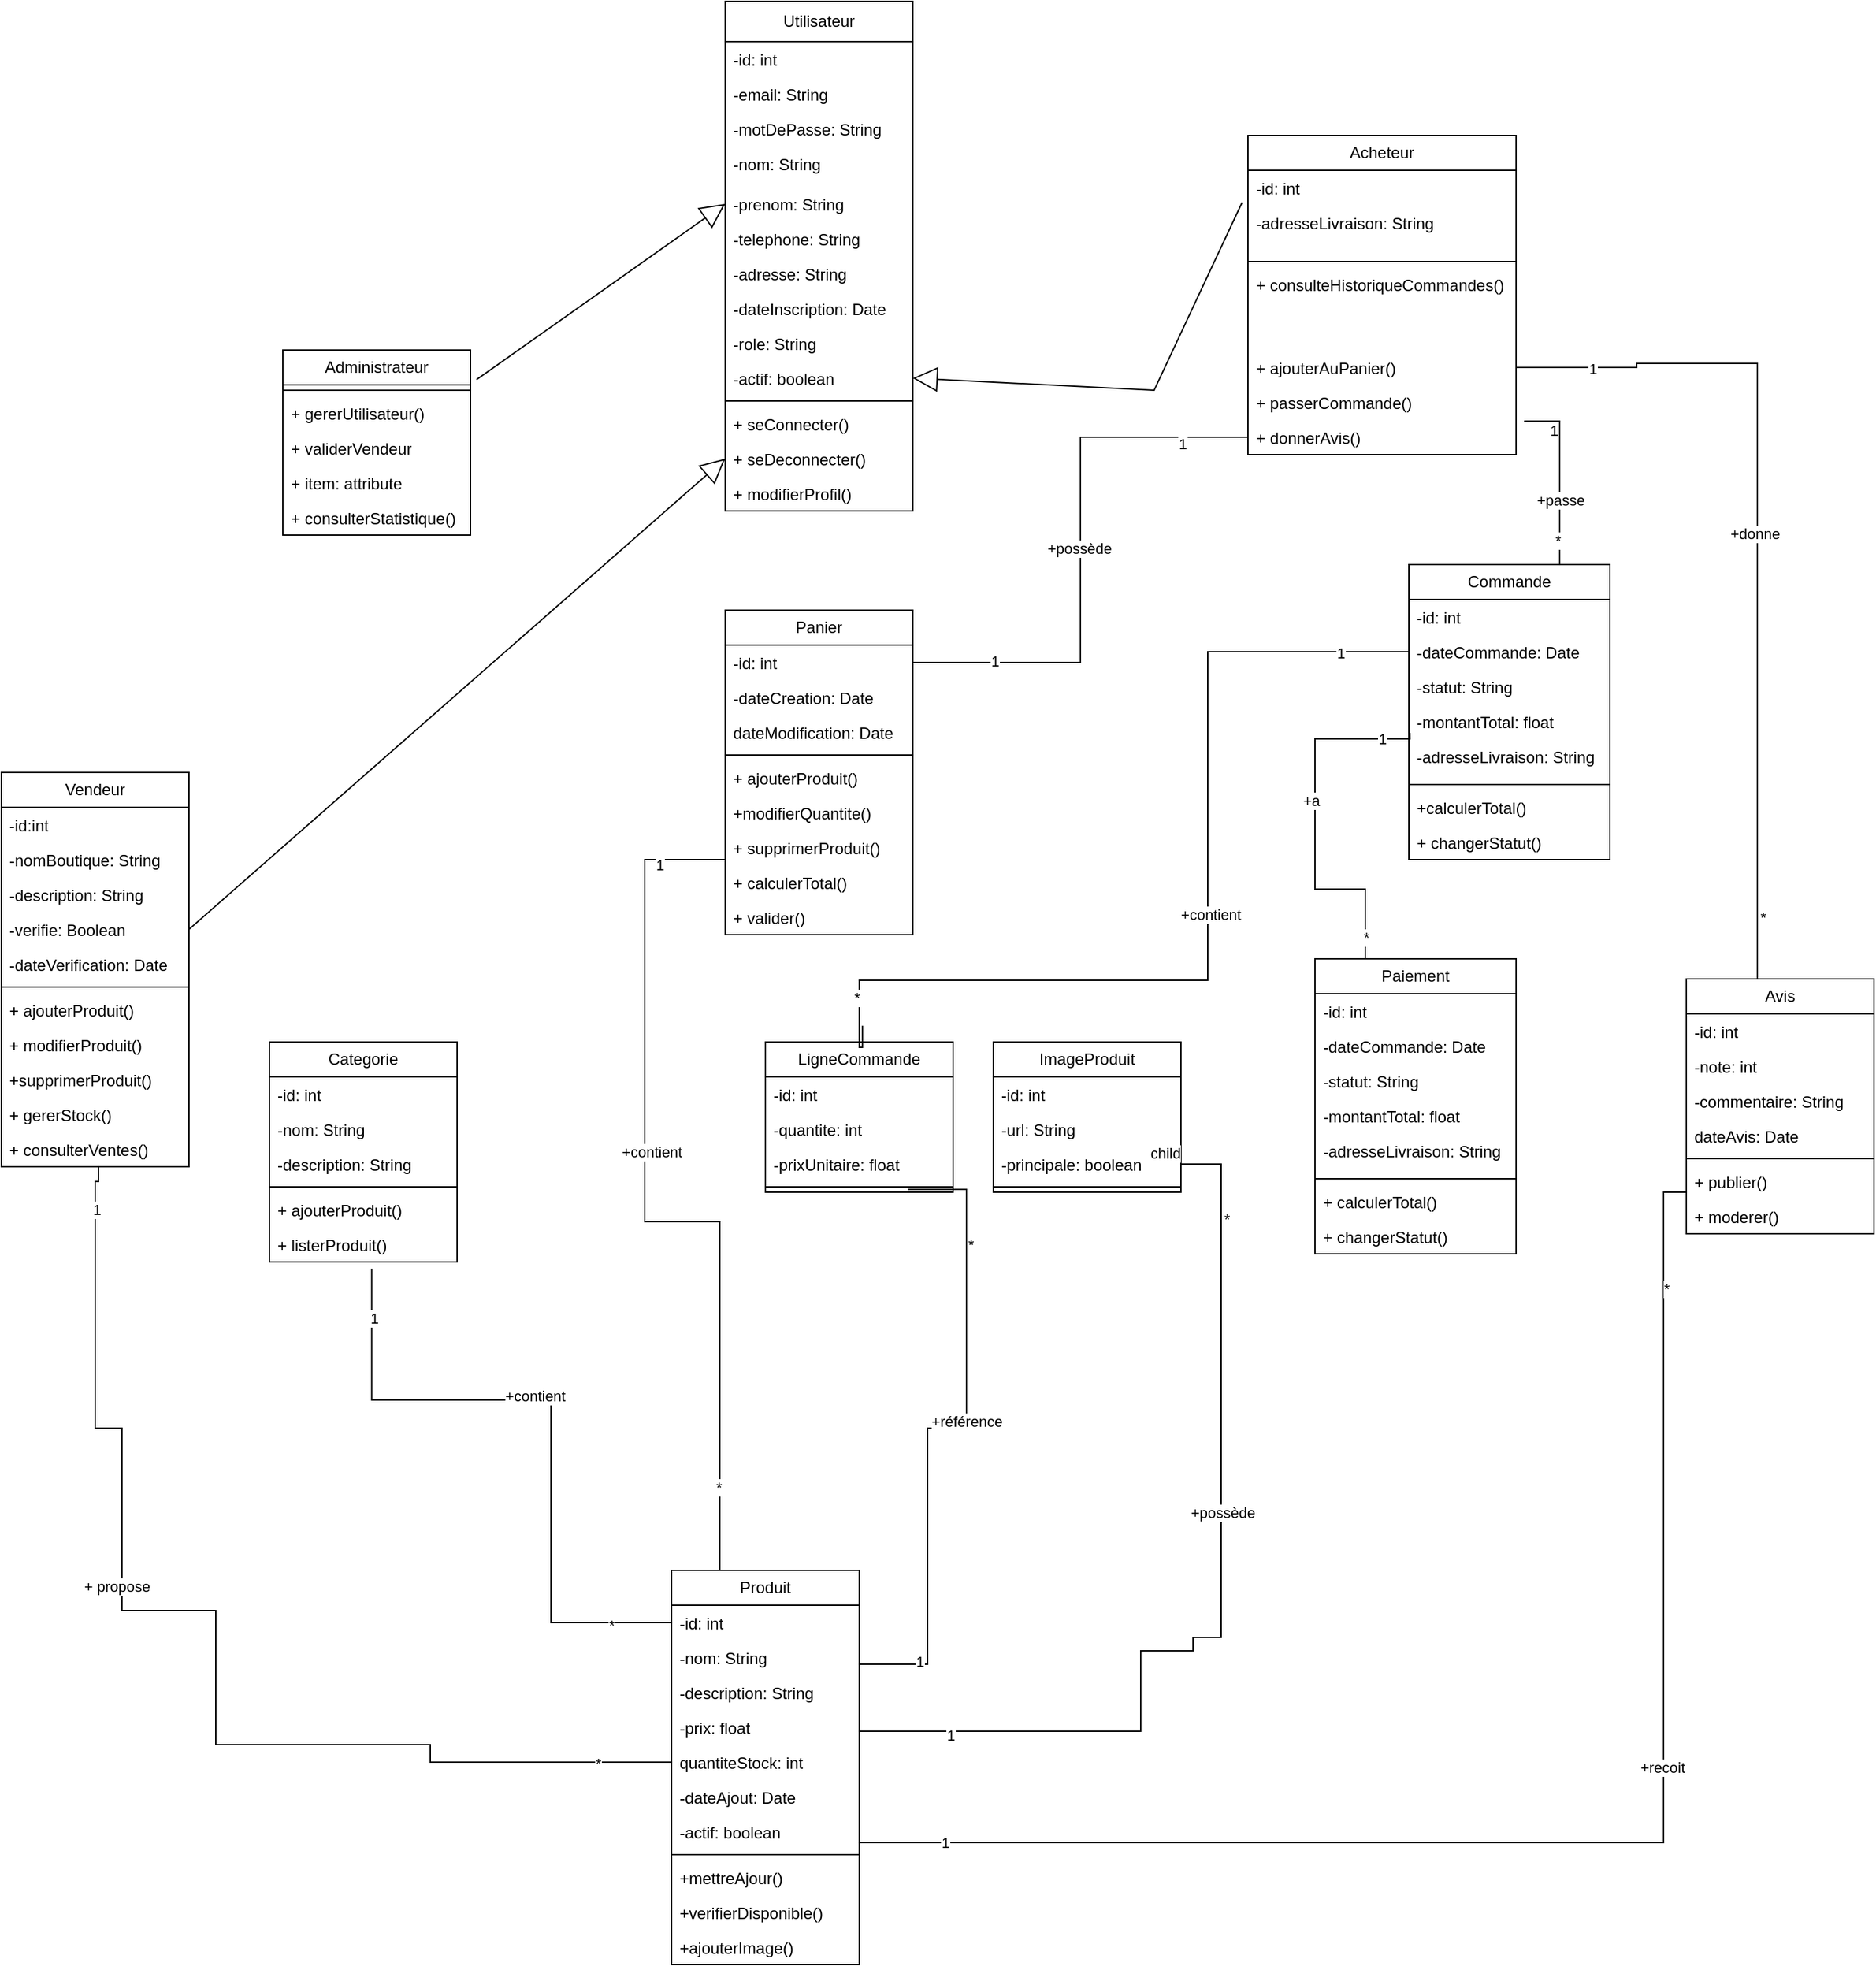 <mxfile version="27.1.3">
  <diagram name="Page-1" id="SwUZunzNn70Wo7e8vY6m">
    <mxGraphModel dx="2157" dy="765" grid="1" gridSize="10" guides="1" tooltips="1" connect="1" arrows="1" fold="1" page="1" pageScale="1" pageWidth="827" pageHeight="1169" math="0" shadow="0">
      <root>
        <mxCell id="0" />
        <mxCell id="1" parent="0" />
        <mxCell id="Iz8ZcozuDJfdI1wzoyT7-1" value="Utilisateur" style="swimlane;fontStyle=0;childLayout=stackLayout;horizontal=1;startSize=30;fillColor=none;horizontalStack=0;resizeParent=1;resizeParentMax=0;resizeLast=0;collapsible=1;marginBottom=0;whiteSpace=wrap;html=1;" vertex="1" parent="1">
          <mxGeometry x="-30" y="10" width="140" height="380" as="geometry" />
        </mxCell>
        <mxCell id="Iz8ZcozuDJfdI1wzoyT7-2" value="-id: int" style="text;strokeColor=none;fillColor=none;align=left;verticalAlign=top;spacingLeft=4;spacingRight=4;overflow=hidden;rotatable=0;points=[[0,0.5],[1,0.5]];portConstraint=eastwest;whiteSpace=wrap;html=1;" vertex="1" parent="Iz8ZcozuDJfdI1wzoyT7-1">
          <mxGeometry y="30" width="140" height="26" as="geometry" />
        </mxCell>
        <mxCell id="Iz8ZcozuDJfdI1wzoyT7-3" value="-email: String" style="text;strokeColor=none;fillColor=none;align=left;verticalAlign=top;spacingLeft=4;spacingRight=4;overflow=hidden;rotatable=0;points=[[0,0.5],[1,0.5]];portConstraint=eastwest;whiteSpace=wrap;html=1;" vertex="1" parent="Iz8ZcozuDJfdI1wzoyT7-1">
          <mxGeometry y="56" width="140" height="26" as="geometry" />
        </mxCell>
        <mxCell id="Iz8ZcozuDJfdI1wzoyT7-4" value="-motDePasse: String" style="text;strokeColor=none;fillColor=none;align=left;verticalAlign=top;spacingLeft=4;spacingRight=4;overflow=hidden;rotatable=0;points=[[0,0.5],[1,0.5]];portConstraint=eastwest;whiteSpace=wrap;html=1;" vertex="1" parent="Iz8ZcozuDJfdI1wzoyT7-1">
          <mxGeometry y="82" width="140" height="26" as="geometry" />
        </mxCell>
        <mxCell id="Iz8ZcozuDJfdI1wzoyT7-8" value="-nom: String" style="text;strokeColor=none;fillColor=none;align=left;verticalAlign=top;spacingLeft=4;spacingRight=4;overflow=hidden;rotatable=0;points=[[0,0.5],[1,0.5]];portConstraint=eastwest;whiteSpace=wrap;html=1;" vertex="1" parent="Iz8ZcozuDJfdI1wzoyT7-1">
          <mxGeometry y="108" width="140" height="30" as="geometry" />
        </mxCell>
        <mxCell id="Iz8ZcozuDJfdI1wzoyT7-9" value="-prenom: String" style="text;strokeColor=none;fillColor=none;align=left;verticalAlign=top;spacingLeft=4;spacingRight=4;overflow=hidden;rotatable=0;points=[[0,0.5],[1,0.5]];portConstraint=eastwest;whiteSpace=wrap;html=1;" vertex="1" parent="Iz8ZcozuDJfdI1wzoyT7-1">
          <mxGeometry y="138" width="140" height="26" as="geometry" />
        </mxCell>
        <mxCell id="Iz8ZcozuDJfdI1wzoyT7-10" value="-telephone: String" style="text;strokeColor=none;fillColor=none;align=left;verticalAlign=top;spacingLeft=4;spacingRight=4;overflow=hidden;rotatable=0;points=[[0,0.5],[1,0.5]];portConstraint=eastwest;whiteSpace=wrap;html=1;" vertex="1" parent="Iz8ZcozuDJfdI1wzoyT7-1">
          <mxGeometry y="164" width="140" height="26" as="geometry" />
        </mxCell>
        <mxCell id="Iz8ZcozuDJfdI1wzoyT7-11" value="-adresse: String" style="text;strokeColor=none;fillColor=none;align=left;verticalAlign=top;spacingLeft=4;spacingRight=4;overflow=hidden;rotatable=0;points=[[0,0.5],[1,0.5]];portConstraint=eastwest;whiteSpace=wrap;html=1;" vertex="1" parent="Iz8ZcozuDJfdI1wzoyT7-1">
          <mxGeometry y="190" width="140" height="26" as="geometry" />
        </mxCell>
        <mxCell id="Iz8ZcozuDJfdI1wzoyT7-12" value="-dateInscription: Date" style="text;strokeColor=none;fillColor=none;align=left;verticalAlign=top;spacingLeft=4;spacingRight=4;overflow=hidden;rotatable=0;points=[[0,0.5],[1,0.5]];portConstraint=eastwest;whiteSpace=wrap;html=1;" vertex="1" parent="Iz8ZcozuDJfdI1wzoyT7-1">
          <mxGeometry y="216" width="140" height="26" as="geometry" />
        </mxCell>
        <mxCell id="Iz8ZcozuDJfdI1wzoyT7-13" value="-role: String" style="text;strokeColor=none;fillColor=none;align=left;verticalAlign=top;spacingLeft=4;spacingRight=4;overflow=hidden;rotatable=0;points=[[0,0.5],[1,0.5]];portConstraint=eastwest;whiteSpace=wrap;html=1;" vertex="1" parent="Iz8ZcozuDJfdI1wzoyT7-1">
          <mxGeometry y="242" width="140" height="26" as="geometry" />
        </mxCell>
        <mxCell id="Iz8ZcozuDJfdI1wzoyT7-14" value="-actif: boolean" style="text;strokeColor=none;fillColor=none;align=left;verticalAlign=top;spacingLeft=4;spacingRight=4;overflow=hidden;rotatable=0;points=[[0,0.5],[1,0.5]];portConstraint=eastwest;whiteSpace=wrap;html=1;" vertex="1" parent="Iz8ZcozuDJfdI1wzoyT7-1">
          <mxGeometry y="268" width="140" height="26" as="geometry" />
        </mxCell>
        <mxCell id="Iz8ZcozuDJfdI1wzoyT7-15" value="" style="line;strokeWidth=1;fillColor=none;align=left;verticalAlign=middle;spacingTop=-1;spacingLeft=3;spacingRight=3;rotatable=0;labelPosition=right;points=[];portConstraint=eastwest;strokeColor=inherit;" vertex="1" parent="Iz8ZcozuDJfdI1wzoyT7-1">
          <mxGeometry y="294" width="140" height="8" as="geometry" />
        </mxCell>
        <mxCell id="Iz8ZcozuDJfdI1wzoyT7-16" value="+ seConnecter()" style="text;strokeColor=none;fillColor=none;align=left;verticalAlign=top;spacingLeft=4;spacingRight=4;overflow=hidden;rotatable=0;points=[[0,0.5],[1,0.5]];portConstraint=eastwest;whiteSpace=wrap;html=1;" vertex="1" parent="Iz8ZcozuDJfdI1wzoyT7-1">
          <mxGeometry y="302" width="140" height="26" as="geometry" />
        </mxCell>
        <mxCell id="Iz8ZcozuDJfdI1wzoyT7-17" value="+ seDeconnecter()" style="text;strokeColor=none;fillColor=none;align=left;verticalAlign=top;spacingLeft=4;spacingRight=4;overflow=hidden;rotatable=0;points=[[0,0.5],[1,0.5]];portConstraint=eastwest;whiteSpace=wrap;html=1;" vertex="1" parent="Iz8ZcozuDJfdI1wzoyT7-1">
          <mxGeometry y="328" width="140" height="26" as="geometry" />
        </mxCell>
        <mxCell id="Iz8ZcozuDJfdI1wzoyT7-18" value="+ modifierProfil()" style="text;strokeColor=none;fillColor=none;align=left;verticalAlign=top;spacingLeft=4;spacingRight=4;overflow=hidden;rotatable=0;points=[[0,0.5],[1,0.5]];portConstraint=eastwest;whiteSpace=wrap;html=1;" vertex="1" parent="Iz8ZcozuDJfdI1wzoyT7-1">
          <mxGeometry y="354" width="140" height="26" as="geometry" />
        </mxCell>
        <mxCell id="Iz8ZcozuDJfdI1wzoyT7-20" value="Administrateur" style="swimlane;fontStyle=0;childLayout=stackLayout;horizontal=1;startSize=26;fillColor=none;horizontalStack=0;resizeParent=1;resizeParentMax=0;resizeLast=0;collapsible=1;marginBottom=0;whiteSpace=wrap;html=1;" vertex="1" parent="1">
          <mxGeometry x="-360" y="270" width="140" height="138" as="geometry" />
        </mxCell>
        <mxCell id="Iz8ZcozuDJfdI1wzoyT7-24" value="" style="line;strokeWidth=1;fillColor=none;align=left;verticalAlign=middle;spacingTop=-1;spacingLeft=3;spacingRight=3;rotatable=0;labelPosition=right;points=[];portConstraint=eastwest;strokeColor=inherit;" vertex="1" parent="Iz8ZcozuDJfdI1wzoyT7-20">
          <mxGeometry y="26" width="140" height="8" as="geometry" />
        </mxCell>
        <mxCell id="Iz8ZcozuDJfdI1wzoyT7-22" value="+ gererUtilisateur()" style="text;strokeColor=none;fillColor=none;align=left;verticalAlign=top;spacingLeft=4;spacingRight=4;overflow=hidden;rotatable=0;points=[[0,0.5],[1,0.5]];portConstraint=eastwest;whiteSpace=wrap;html=1;" vertex="1" parent="Iz8ZcozuDJfdI1wzoyT7-20">
          <mxGeometry y="34" width="140" height="26" as="geometry" />
        </mxCell>
        <mxCell id="Iz8ZcozuDJfdI1wzoyT7-23" value="+ validerVendeur" style="text;strokeColor=none;fillColor=none;align=left;verticalAlign=top;spacingLeft=4;spacingRight=4;overflow=hidden;rotatable=0;points=[[0,0.5],[1,0.5]];portConstraint=eastwest;whiteSpace=wrap;html=1;" vertex="1" parent="Iz8ZcozuDJfdI1wzoyT7-20">
          <mxGeometry y="60" width="140" height="26" as="geometry" />
        </mxCell>
        <mxCell id="Iz8ZcozuDJfdI1wzoyT7-30" value="+ item: attribute" style="text;strokeColor=none;fillColor=none;align=left;verticalAlign=top;spacingLeft=4;spacingRight=4;overflow=hidden;rotatable=0;points=[[0,0.5],[1,0.5]];portConstraint=eastwest;whiteSpace=wrap;html=1;" vertex="1" parent="Iz8ZcozuDJfdI1wzoyT7-20">
          <mxGeometry y="86" width="140" height="26" as="geometry" />
        </mxCell>
        <mxCell id="Iz8ZcozuDJfdI1wzoyT7-25" value="+ consulterStatistique()" style="text;strokeColor=none;fillColor=none;align=left;verticalAlign=top;spacingLeft=4;spacingRight=4;overflow=hidden;rotatable=0;points=[[0,0.5],[1,0.5]];portConstraint=eastwest;whiteSpace=wrap;html=1;" vertex="1" parent="Iz8ZcozuDJfdI1wzoyT7-20">
          <mxGeometry y="112" width="140" height="26" as="geometry" />
        </mxCell>
        <mxCell id="Iz8ZcozuDJfdI1wzoyT7-26" value="Acheteur" style="swimlane;fontStyle=0;childLayout=stackLayout;horizontal=1;startSize=26;fillColor=none;horizontalStack=0;resizeParent=1;resizeParentMax=0;resizeLast=0;collapsible=1;marginBottom=0;whiteSpace=wrap;html=1;" vertex="1" parent="1">
          <mxGeometry x="360" y="110" width="200" height="238" as="geometry" />
        </mxCell>
        <mxCell id="Iz8ZcozuDJfdI1wzoyT7-27" value="-id: int" style="text;strokeColor=none;fillColor=none;align=left;verticalAlign=top;spacingLeft=4;spacingRight=4;overflow=hidden;rotatable=0;points=[[0,0.5],[1,0.5]];portConstraint=eastwest;whiteSpace=wrap;html=1;" vertex="1" parent="Iz8ZcozuDJfdI1wzoyT7-26">
          <mxGeometry y="26" width="200" height="26" as="geometry" />
        </mxCell>
        <mxCell id="Iz8ZcozuDJfdI1wzoyT7-28" value="-adresseLivraison: String" style="text;strokeColor=none;fillColor=none;align=left;verticalAlign=top;spacingLeft=4;spacingRight=4;overflow=hidden;rotatable=0;points=[[0,0.5],[1,0.5]];portConstraint=eastwest;whiteSpace=wrap;html=1;" vertex="1" parent="Iz8ZcozuDJfdI1wzoyT7-26">
          <mxGeometry y="52" width="200" height="38" as="geometry" />
        </mxCell>
        <mxCell id="Iz8ZcozuDJfdI1wzoyT7-31" value="" style="line;strokeWidth=1;fillColor=none;align=left;verticalAlign=middle;spacingTop=-1;spacingLeft=3;spacingRight=3;rotatable=0;labelPosition=right;points=[];portConstraint=eastwest;strokeColor=inherit;" vertex="1" parent="Iz8ZcozuDJfdI1wzoyT7-26">
          <mxGeometry y="90" width="200" height="8" as="geometry" />
        </mxCell>
        <mxCell id="Iz8ZcozuDJfdI1wzoyT7-29" value="+ consulteHistoriqueCommandes()" style="text;strokeColor=none;fillColor=none;align=left;verticalAlign=top;spacingLeft=4;spacingRight=4;overflow=hidden;rotatable=0;points=[[0,0.5],[1,0.5]];portConstraint=eastwest;whiteSpace=wrap;html=1;" vertex="1" parent="Iz8ZcozuDJfdI1wzoyT7-26">
          <mxGeometry y="98" width="200" height="62" as="geometry" />
        </mxCell>
        <mxCell id="Iz8ZcozuDJfdI1wzoyT7-32" value="+ ajouterAuPanier()" style="text;strokeColor=none;fillColor=none;align=left;verticalAlign=top;spacingLeft=4;spacingRight=4;overflow=hidden;rotatable=0;points=[[0,0.5],[1,0.5]];portConstraint=eastwest;whiteSpace=wrap;html=1;" vertex="1" parent="Iz8ZcozuDJfdI1wzoyT7-26">
          <mxGeometry y="160" width="200" height="26" as="geometry" />
        </mxCell>
        <mxCell id="Iz8ZcozuDJfdI1wzoyT7-33" value="+ passerCommande()" style="text;strokeColor=none;fillColor=none;align=left;verticalAlign=top;spacingLeft=4;spacingRight=4;overflow=hidden;rotatable=0;points=[[0,0.5],[1,0.5]];portConstraint=eastwest;whiteSpace=wrap;html=1;" vertex="1" parent="Iz8ZcozuDJfdI1wzoyT7-26">
          <mxGeometry y="186" width="200" height="26" as="geometry" />
        </mxCell>
        <mxCell id="Iz8ZcozuDJfdI1wzoyT7-34" value="+ donnerAvis()" style="text;strokeColor=none;fillColor=none;align=left;verticalAlign=top;spacingLeft=4;spacingRight=4;overflow=hidden;rotatable=0;points=[[0,0.5],[1,0.5]];portConstraint=eastwest;whiteSpace=wrap;html=1;" vertex="1" parent="Iz8ZcozuDJfdI1wzoyT7-26">
          <mxGeometry y="212" width="200" height="26" as="geometry" />
        </mxCell>
        <mxCell id="Iz8ZcozuDJfdI1wzoyT7-35" value="Vendeur" style="swimlane;fontStyle=0;childLayout=stackLayout;horizontal=1;startSize=26;fillColor=none;horizontalStack=0;resizeParent=1;resizeParentMax=0;resizeLast=0;collapsible=1;marginBottom=0;whiteSpace=wrap;html=1;" vertex="1" parent="1">
          <mxGeometry x="-570" y="585" width="140" height="294" as="geometry" />
        </mxCell>
        <mxCell id="Iz8ZcozuDJfdI1wzoyT7-36" value="-id:int" style="text;strokeColor=none;fillColor=none;align=left;verticalAlign=top;spacingLeft=4;spacingRight=4;overflow=hidden;rotatable=0;points=[[0,0.5],[1,0.5]];portConstraint=eastwest;whiteSpace=wrap;html=1;" vertex="1" parent="Iz8ZcozuDJfdI1wzoyT7-35">
          <mxGeometry y="26" width="140" height="26" as="geometry" />
        </mxCell>
        <mxCell id="Iz8ZcozuDJfdI1wzoyT7-37" value="-nomBoutique: String" style="text;strokeColor=none;fillColor=none;align=left;verticalAlign=top;spacingLeft=4;spacingRight=4;overflow=hidden;rotatable=0;points=[[0,0.5],[1,0.5]];portConstraint=eastwest;whiteSpace=wrap;html=1;" vertex="1" parent="Iz8ZcozuDJfdI1wzoyT7-35">
          <mxGeometry y="52" width="140" height="26" as="geometry" />
        </mxCell>
        <mxCell id="Iz8ZcozuDJfdI1wzoyT7-38" value="-description: String" style="text;strokeColor=none;fillColor=none;align=left;verticalAlign=top;spacingLeft=4;spacingRight=4;overflow=hidden;rotatable=0;points=[[0,0.5],[1,0.5]];portConstraint=eastwest;whiteSpace=wrap;html=1;" vertex="1" parent="Iz8ZcozuDJfdI1wzoyT7-35">
          <mxGeometry y="78" width="140" height="26" as="geometry" />
        </mxCell>
        <mxCell id="Iz8ZcozuDJfdI1wzoyT7-39" value="-verifie: Boolean" style="text;strokeColor=none;fillColor=none;align=left;verticalAlign=top;spacingLeft=4;spacingRight=4;overflow=hidden;rotatable=0;points=[[0,0.5],[1,0.5]];portConstraint=eastwest;whiteSpace=wrap;html=1;" vertex="1" parent="Iz8ZcozuDJfdI1wzoyT7-35">
          <mxGeometry y="104" width="140" height="26" as="geometry" />
        </mxCell>
        <mxCell id="Iz8ZcozuDJfdI1wzoyT7-40" value="-dateVerification: Date" style="text;strokeColor=none;fillColor=none;align=left;verticalAlign=top;spacingLeft=4;spacingRight=4;overflow=hidden;rotatable=0;points=[[0,0.5],[1,0.5]];portConstraint=eastwest;whiteSpace=wrap;html=1;" vertex="1" parent="Iz8ZcozuDJfdI1wzoyT7-35">
          <mxGeometry y="130" width="140" height="26" as="geometry" />
        </mxCell>
        <mxCell id="Iz8ZcozuDJfdI1wzoyT7-41" value="" style="line;strokeWidth=1;fillColor=none;align=left;verticalAlign=middle;spacingTop=-1;spacingLeft=3;spacingRight=3;rotatable=0;labelPosition=right;points=[];portConstraint=eastwest;strokeColor=inherit;" vertex="1" parent="Iz8ZcozuDJfdI1wzoyT7-35">
          <mxGeometry y="156" width="140" height="8" as="geometry" />
        </mxCell>
        <mxCell id="Iz8ZcozuDJfdI1wzoyT7-42" value="+ ajouterProduit()" style="text;strokeColor=none;fillColor=none;align=left;verticalAlign=top;spacingLeft=4;spacingRight=4;overflow=hidden;rotatable=0;points=[[0,0.5],[1,0.5]];portConstraint=eastwest;whiteSpace=wrap;html=1;" vertex="1" parent="Iz8ZcozuDJfdI1wzoyT7-35">
          <mxGeometry y="164" width="140" height="26" as="geometry" />
        </mxCell>
        <mxCell id="Iz8ZcozuDJfdI1wzoyT7-43" value="+ modifierProduit()" style="text;strokeColor=none;fillColor=none;align=left;verticalAlign=top;spacingLeft=4;spacingRight=4;overflow=hidden;rotatable=0;points=[[0,0.5],[1,0.5]];portConstraint=eastwest;whiteSpace=wrap;html=1;" vertex="1" parent="Iz8ZcozuDJfdI1wzoyT7-35">
          <mxGeometry y="190" width="140" height="26" as="geometry" />
        </mxCell>
        <mxCell id="Iz8ZcozuDJfdI1wzoyT7-44" value="+supprimerProduit()" style="text;strokeColor=none;fillColor=none;align=left;verticalAlign=top;spacingLeft=4;spacingRight=4;overflow=hidden;rotatable=0;points=[[0,0.5],[1,0.5]];portConstraint=eastwest;whiteSpace=wrap;html=1;" vertex="1" parent="Iz8ZcozuDJfdI1wzoyT7-35">
          <mxGeometry y="216" width="140" height="26" as="geometry" />
        </mxCell>
        <mxCell id="Iz8ZcozuDJfdI1wzoyT7-45" value="+ gererStock()" style="text;strokeColor=none;fillColor=none;align=left;verticalAlign=top;spacingLeft=4;spacingRight=4;overflow=hidden;rotatable=0;points=[[0,0.5],[1,0.5]];portConstraint=eastwest;whiteSpace=wrap;html=1;" vertex="1" parent="Iz8ZcozuDJfdI1wzoyT7-35">
          <mxGeometry y="242" width="140" height="26" as="geometry" />
        </mxCell>
        <mxCell id="Iz8ZcozuDJfdI1wzoyT7-46" value="+ consulterVentes()" style="text;strokeColor=none;fillColor=none;align=left;verticalAlign=top;spacingLeft=4;spacingRight=4;overflow=hidden;rotatable=0;points=[[0,0.5],[1,0.5]];portConstraint=eastwest;whiteSpace=wrap;html=1;" vertex="1" parent="Iz8ZcozuDJfdI1wzoyT7-35">
          <mxGeometry y="268" width="140" height="26" as="geometry" />
        </mxCell>
        <mxCell id="Iz8ZcozuDJfdI1wzoyT7-47" value="Panier" style="swimlane;fontStyle=0;childLayout=stackLayout;horizontal=1;startSize=26;fillColor=none;horizontalStack=0;resizeParent=1;resizeParentMax=0;resizeLast=0;collapsible=1;marginBottom=0;whiteSpace=wrap;html=1;" vertex="1" parent="1">
          <mxGeometry x="-30" y="464" width="140" height="242" as="geometry" />
        </mxCell>
        <mxCell id="Iz8ZcozuDJfdI1wzoyT7-48" value="-id: int" style="text;strokeColor=none;fillColor=none;align=left;verticalAlign=top;spacingLeft=4;spacingRight=4;overflow=hidden;rotatable=0;points=[[0,0.5],[1,0.5]];portConstraint=eastwest;whiteSpace=wrap;html=1;" vertex="1" parent="Iz8ZcozuDJfdI1wzoyT7-47">
          <mxGeometry y="26" width="140" height="26" as="geometry" />
        </mxCell>
        <mxCell id="Iz8ZcozuDJfdI1wzoyT7-49" value="-dateCreation: Date" style="text;strokeColor=none;fillColor=none;align=left;verticalAlign=top;spacingLeft=4;spacingRight=4;overflow=hidden;rotatable=0;points=[[0,0.5],[1,0.5]];portConstraint=eastwest;whiteSpace=wrap;html=1;" vertex="1" parent="Iz8ZcozuDJfdI1wzoyT7-47">
          <mxGeometry y="52" width="140" height="26" as="geometry" />
        </mxCell>
        <mxCell id="Iz8ZcozuDJfdI1wzoyT7-50" value="dateModification: Date" style="text;strokeColor=none;fillColor=none;align=left;verticalAlign=top;spacingLeft=4;spacingRight=4;overflow=hidden;rotatable=0;points=[[0,0.5],[1,0.5]];portConstraint=eastwest;whiteSpace=wrap;html=1;" vertex="1" parent="Iz8ZcozuDJfdI1wzoyT7-47">
          <mxGeometry y="78" width="140" height="26" as="geometry" />
        </mxCell>
        <mxCell id="Iz8ZcozuDJfdI1wzoyT7-51" value="" style="line;strokeWidth=1;fillColor=none;align=left;verticalAlign=middle;spacingTop=-1;spacingLeft=3;spacingRight=3;rotatable=0;labelPosition=right;points=[];portConstraint=eastwest;strokeColor=inherit;" vertex="1" parent="Iz8ZcozuDJfdI1wzoyT7-47">
          <mxGeometry y="104" width="140" height="8" as="geometry" />
        </mxCell>
        <mxCell id="Iz8ZcozuDJfdI1wzoyT7-52" value="+ ajouterProduit()" style="text;strokeColor=none;fillColor=none;align=left;verticalAlign=top;spacingLeft=4;spacingRight=4;overflow=hidden;rotatable=0;points=[[0,0.5],[1,0.5]];portConstraint=eastwest;whiteSpace=wrap;html=1;" vertex="1" parent="Iz8ZcozuDJfdI1wzoyT7-47">
          <mxGeometry y="112" width="140" height="26" as="geometry" />
        </mxCell>
        <mxCell id="Iz8ZcozuDJfdI1wzoyT7-53" value="+modifierQuantite()" style="text;strokeColor=none;fillColor=none;align=left;verticalAlign=top;spacingLeft=4;spacingRight=4;overflow=hidden;rotatable=0;points=[[0,0.5],[1,0.5]];portConstraint=eastwest;whiteSpace=wrap;html=1;" vertex="1" parent="Iz8ZcozuDJfdI1wzoyT7-47">
          <mxGeometry y="138" width="140" height="26" as="geometry" />
        </mxCell>
        <mxCell id="Iz8ZcozuDJfdI1wzoyT7-54" value="+ supprimerProduit()" style="text;strokeColor=none;fillColor=none;align=left;verticalAlign=top;spacingLeft=4;spacingRight=4;overflow=hidden;rotatable=0;points=[[0,0.5],[1,0.5]];portConstraint=eastwest;whiteSpace=wrap;html=1;" vertex="1" parent="Iz8ZcozuDJfdI1wzoyT7-47">
          <mxGeometry y="164" width="140" height="26" as="geometry" />
        </mxCell>
        <mxCell id="Iz8ZcozuDJfdI1wzoyT7-55" value="+ calculerTotal()" style="text;strokeColor=none;fillColor=none;align=left;verticalAlign=top;spacingLeft=4;spacingRight=4;overflow=hidden;rotatable=0;points=[[0,0.5],[1,0.5]];portConstraint=eastwest;whiteSpace=wrap;html=1;" vertex="1" parent="Iz8ZcozuDJfdI1wzoyT7-47">
          <mxGeometry y="190" width="140" height="26" as="geometry" />
        </mxCell>
        <mxCell id="Iz8ZcozuDJfdI1wzoyT7-56" value="+ valider()" style="text;strokeColor=none;fillColor=none;align=left;verticalAlign=top;spacingLeft=4;spacingRight=4;overflow=hidden;rotatable=0;points=[[0,0.5],[1,0.5]];portConstraint=eastwest;whiteSpace=wrap;html=1;" vertex="1" parent="Iz8ZcozuDJfdI1wzoyT7-47">
          <mxGeometry y="216" width="140" height="26" as="geometry" />
        </mxCell>
        <mxCell id="Iz8ZcozuDJfdI1wzoyT7-57" value="Commande" style="swimlane;fontStyle=0;childLayout=stackLayout;horizontal=1;startSize=26;fillColor=none;horizontalStack=0;resizeParent=1;resizeParentMax=0;resizeLast=0;collapsible=1;marginBottom=0;whiteSpace=wrap;html=1;" vertex="1" parent="1">
          <mxGeometry x="480" y="430" width="150" height="220" as="geometry" />
        </mxCell>
        <mxCell id="Iz8ZcozuDJfdI1wzoyT7-58" value="-id: int" style="text;strokeColor=none;fillColor=none;align=left;verticalAlign=top;spacingLeft=4;spacingRight=4;overflow=hidden;rotatable=0;points=[[0,0.5],[1,0.5]];portConstraint=eastwest;whiteSpace=wrap;html=1;" vertex="1" parent="Iz8ZcozuDJfdI1wzoyT7-57">
          <mxGeometry y="26" width="150" height="26" as="geometry" />
        </mxCell>
        <mxCell id="Iz8ZcozuDJfdI1wzoyT7-59" value="-dateCommande: Date" style="text;strokeColor=none;fillColor=none;align=left;verticalAlign=top;spacingLeft=4;spacingRight=4;overflow=hidden;rotatable=0;points=[[0,0.5],[1,0.5]];portConstraint=eastwest;whiteSpace=wrap;html=1;" vertex="1" parent="Iz8ZcozuDJfdI1wzoyT7-57">
          <mxGeometry y="52" width="150" height="26" as="geometry" />
        </mxCell>
        <mxCell id="Iz8ZcozuDJfdI1wzoyT7-60" value="-statut: String" style="text;strokeColor=none;fillColor=none;align=left;verticalAlign=top;spacingLeft=4;spacingRight=4;overflow=hidden;rotatable=0;points=[[0,0.5],[1,0.5]];portConstraint=eastwest;whiteSpace=wrap;html=1;" vertex="1" parent="Iz8ZcozuDJfdI1wzoyT7-57">
          <mxGeometry y="78" width="150" height="26" as="geometry" />
        </mxCell>
        <mxCell id="Iz8ZcozuDJfdI1wzoyT7-61" value="-montantTotal: float" style="text;strokeColor=none;fillColor=none;align=left;verticalAlign=top;spacingLeft=4;spacingRight=4;overflow=hidden;rotatable=0;points=[[0,0.5],[1,0.5]];portConstraint=eastwest;whiteSpace=wrap;html=1;" vertex="1" parent="Iz8ZcozuDJfdI1wzoyT7-57">
          <mxGeometry y="104" width="150" height="26" as="geometry" />
        </mxCell>
        <mxCell id="Iz8ZcozuDJfdI1wzoyT7-62" value="-adresseLivraison: String" style="text;strokeColor=none;fillColor=none;align=left;verticalAlign=top;spacingLeft=4;spacingRight=4;overflow=hidden;rotatable=0;points=[[0,0.5],[1,0.5]];portConstraint=eastwest;whiteSpace=wrap;html=1;" vertex="1" parent="Iz8ZcozuDJfdI1wzoyT7-57">
          <mxGeometry y="130" width="150" height="30" as="geometry" />
        </mxCell>
        <mxCell id="Iz8ZcozuDJfdI1wzoyT7-63" value="" style="line;strokeWidth=1;fillColor=none;align=left;verticalAlign=middle;spacingTop=-1;spacingLeft=3;spacingRight=3;rotatable=0;labelPosition=right;points=[];portConstraint=eastwest;strokeColor=inherit;" vertex="1" parent="Iz8ZcozuDJfdI1wzoyT7-57">
          <mxGeometry y="160" width="150" height="8" as="geometry" />
        </mxCell>
        <mxCell id="Iz8ZcozuDJfdI1wzoyT7-64" value="+calculerTotal()" style="text;strokeColor=none;fillColor=none;align=left;verticalAlign=top;spacingLeft=4;spacingRight=4;overflow=hidden;rotatable=0;points=[[0,0.5],[1,0.5]];portConstraint=eastwest;whiteSpace=wrap;html=1;" vertex="1" parent="Iz8ZcozuDJfdI1wzoyT7-57">
          <mxGeometry y="168" width="150" height="26" as="geometry" />
        </mxCell>
        <mxCell id="Iz8ZcozuDJfdI1wzoyT7-65" value="+ changerStatut()" style="text;strokeColor=none;fillColor=none;align=left;verticalAlign=top;spacingLeft=4;spacingRight=4;overflow=hidden;rotatable=0;points=[[0,0.5],[1,0.5]];portConstraint=eastwest;whiteSpace=wrap;html=1;" vertex="1" parent="Iz8ZcozuDJfdI1wzoyT7-57">
          <mxGeometry y="194" width="150" height="26" as="geometry" />
        </mxCell>
        <mxCell id="Iz8ZcozuDJfdI1wzoyT7-66" value="Categorie" style="swimlane;fontStyle=0;childLayout=stackLayout;horizontal=1;startSize=26;fillColor=none;horizontalStack=0;resizeParent=1;resizeParentMax=0;resizeLast=0;collapsible=1;marginBottom=0;whiteSpace=wrap;html=1;" vertex="1" parent="1">
          <mxGeometry x="-370" y="786" width="140" height="164" as="geometry" />
        </mxCell>
        <mxCell id="Iz8ZcozuDJfdI1wzoyT7-67" value="-id: int" style="text;strokeColor=none;fillColor=none;align=left;verticalAlign=top;spacingLeft=4;spacingRight=4;overflow=hidden;rotatable=0;points=[[0,0.5],[1,0.5]];portConstraint=eastwest;whiteSpace=wrap;html=1;" vertex="1" parent="Iz8ZcozuDJfdI1wzoyT7-66">
          <mxGeometry y="26" width="140" height="26" as="geometry" />
        </mxCell>
        <mxCell id="Iz8ZcozuDJfdI1wzoyT7-68" value="-nom: String" style="text;strokeColor=none;fillColor=none;align=left;verticalAlign=top;spacingLeft=4;spacingRight=4;overflow=hidden;rotatable=0;points=[[0,0.5],[1,0.5]];portConstraint=eastwest;whiteSpace=wrap;html=1;" vertex="1" parent="Iz8ZcozuDJfdI1wzoyT7-66">
          <mxGeometry y="52" width="140" height="26" as="geometry" />
        </mxCell>
        <mxCell id="Iz8ZcozuDJfdI1wzoyT7-69" value="-description: String" style="text;strokeColor=none;fillColor=none;align=left;verticalAlign=top;spacingLeft=4;spacingRight=4;overflow=hidden;rotatable=0;points=[[0,0.5],[1,0.5]];portConstraint=eastwest;whiteSpace=wrap;html=1;" vertex="1" parent="Iz8ZcozuDJfdI1wzoyT7-66">
          <mxGeometry y="78" width="140" height="26" as="geometry" />
        </mxCell>
        <mxCell id="Iz8ZcozuDJfdI1wzoyT7-70" value="" style="line;strokeWidth=1;fillColor=none;align=left;verticalAlign=middle;spacingTop=-1;spacingLeft=3;spacingRight=3;rotatable=0;labelPosition=right;points=[];portConstraint=eastwest;strokeColor=inherit;" vertex="1" parent="Iz8ZcozuDJfdI1wzoyT7-66">
          <mxGeometry y="104" width="140" height="8" as="geometry" />
        </mxCell>
        <mxCell id="Iz8ZcozuDJfdI1wzoyT7-71" value="+ ajouterProduit()" style="text;strokeColor=none;fillColor=none;align=left;verticalAlign=top;spacingLeft=4;spacingRight=4;overflow=hidden;rotatable=0;points=[[0,0.5],[1,0.5]];portConstraint=eastwest;whiteSpace=wrap;html=1;" vertex="1" parent="Iz8ZcozuDJfdI1wzoyT7-66">
          <mxGeometry y="112" width="140" height="26" as="geometry" />
        </mxCell>
        <mxCell id="Iz8ZcozuDJfdI1wzoyT7-72" value="+ listerProduit()" style="text;strokeColor=none;fillColor=none;align=left;verticalAlign=top;spacingLeft=4;spacingRight=4;overflow=hidden;rotatable=0;points=[[0,0.5],[1,0.5]];portConstraint=eastwest;whiteSpace=wrap;html=1;" vertex="1" parent="Iz8ZcozuDJfdI1wzoyT7-66">
          <mxGeometry y="138" width="140" height="26" as="geometry" />
        </mxCell>
        <mxCell id="Iz8ZcozuDJfdI1wzoyT7-73" value="LigneCommande" style="swimlane;fontStyle=0;childLayout=stackLayout;horizontal=1;startSize=26;fillColor=none;horizontalStack=0;resizeParent=1;resizeParentMax=0;resizeLast=0;collapsible=1;marginBottom=0;whiteSpace=wrap;html=1;" vertex="1" parent="1">
          <mxGeometry y="786" width="140" height="112" as="geometry" />
        </mxCell>
        <mxCell id="Iz8ZcozuDJfdI1wzoyT7-74" value="-id: int" style="text;strokeColor=none;fillColor=none;align=left;verticalAlign=top;spacingLeft=4;spacingRight=4;overflow=hidden;rotatable=0;points=[[0,0.5],[1,0.5]];portConstraint=eastwest;whiteSpace=wrap;html=1;" vertex="1" parent="Iz8ZcozuDJfdI1wzoyT7-73">
          <mxGeometry y="26" width="140" height="26" as="geometry" />
        </mxCell>
        <mxCell id="Iz8ZcozuDJfdI1wzoyT7-75" value="-quantite: int&amp;nbsp;" style="text;strokeColor=none;fillColor=none;align=left;verticalAlign=top;spacingLeft=4;spacingRight=4;overflow=hidden;rotatable=0;points=[[0,0.5],[1,0.5]];portConstraint=eastwest;whiteSpace=wrap;html=1;" vertex="1" parent="Iz8ZcozuDJfdI1wzoyT7-73">
          <mxGeometry y="52" width="140" height="26" as="geometry" />
        </mxCell>
        <mxCell id="Iz8ZcozuDJfdI1wzoyT7-76" value="-prixUnitaire: float" style="text;strokeColor=none;fillColor=none;align=left;verticalAlign=top;spacingLeft=4;spacingRight=4;overflow=hidden;rotatable=0;points=[[0,0.5],[1,0.5]];portConstraint=eastwest;whiteSpace=wrap;html=1;" vertex="1" parent="Iz8ZcozuDJfdI1wzoyT7-73">
          <mxGeometry y="78" width="140" height="26" as="geometry" />
        </mxCell>
        <mxCell id="Iz8ZcozuDJfdI1wzoyT7-77" value="" style="line;strokeWidth=1;fillColor=none;align=left;verticalAlign=middle;spacingTop=-1;spacingLeft=3;spacingRight=3;rotatable=0;labelPosition=right;points=[];portConstraint=eastwest;strokeColor=inherit;" vertex="1" parent="Iz8ZcozuDJfdI1wzoyT7-73">
          <mxGeometry y="104" width="140" height="8" as="geometry" />
        </mxCell>
        <mxCell id="Iz8ZcozuDJfdI1wzoyT7-78" value="Paiement" style="swimlane;fontStyle=0;childLayout=stackLayout;horizontal=1;startSize=26;fillColor=none;horizontalStack=0;resizeParent=1;resizeParentMax=0;resizeLast=0;collapsible=1;marginBottom=0;whiteSpace=wrap;html=1;" vertex="1" parent="1">
          <mxGeometry x="410" y="724" width="150" height="220" as="geometry" />
        </mxCell>
        <mxCell id="Iz8ZcozuDJfdI1wzoyT7-79" value="-id: int" style="text;strokeColor=none;fillColor=none;align=left;verticalAlign=top;spacingLeft=4;spacingRight=4;overflow=hidden;rotatable=0;points=[[0,0.5],[1,0.5]];portConstraint=eastwest;whiteSpace=wrap;html=1;" vertex="1" parent="Iz8ZcozuDJfdI1wzoyT7-78">
          <mxGeometry y="26" width="150" height="26" as="geometry" />
        </mxCell>
        <mxCell id="Iz8ZcozuDJfdI1wzoyT7-80" value="-dateCommande: Date" style="text;strokeColor=none;fillColor=none;align=left;verticalAlign=top;spacingLeft=4;spacingRight=4;overflow=hidden;rotatable=0;points=[[0,0.5],[1,0.5]];portConstraint=eastwest;whiteSpace=wrap;html=1;" vertex="1" parent="Iz8ZcozuDJfdI1wzoyT7-78">
          <mxGeometry y="52" width="150" height="26" as="geometry" />
        </mxCell>
        <mxCell id="Iz8ZcozuDJfdI1wzoyT7-81" value="-statut: String" style="text;strokeColor=none;fillColor=none;align=left;verticalAlign=top;spacingLeft=4;spacingRight=4;overflow=hidden;rotatable=0;points=[[0,0.5],[1,0.5]];portConstraint=eastwest;whiteSpace=wrap;html=1;" vertex="1" parent="Iz8ZcozuDJfdI1wzoyT7-78">
          <mxGeometry y="78" width="150" height="26" as="geometry" />
        </mxCell>
        <mxCell id="Iz8ZcozuDJfdI1wzoyT7-82" value="-montantTotal: float" style="text;strokeColor=none;fillColor=none;align=left;verticalAlign=top;spacingLeft=4;spacingRight=4;overflow=hidden;rotatable=0;points=[[0,0.5],[1,0.5]];portConstraint=eastwest;whiteSpace=wrap;html=1;" vertex="1" parent="Iz8ZcozuDJfdI1wzoyT7-78">
          <mxGeometry y="104" width="150" height="26" as="geometry" />
        </mxCell>
        <mxCell id="Iz8ZcozuDJfdI1wzoyT7-83" value="-adresseLivraison: String" style="text;strokeColor=none;fillColor=none;align=left;verticalAlign=top;spacingLeft=4;spacingRight=4;overflow=hidden;rotatable=0;points=[[0,0.5],[1,0.5]];portConstraint=eastwest;whiteSpace=wrap;html=1;" vertex="1" parent="Iz8ZcozuDJfdI1wzoyT7-78">
          <mxGeometry y="130" width="150" height="30" as="geometry" />
        </mxCell>
        <mxCell id="Iz8ZcozuDJfdI1wzoyT7-84" value="" style="line;strokeWidth=1;fillColor=none;align=left;verticalAlign=middle;spacingTop=-1;spacingLeft=3;spacingRight=3;rotatable=0;labelPosition=right;points=[];portConstraint=eastwest;strokeColor=inherit;" vertex="1" parent="Iz8ZcozuDJfdI1wzoyT7-78">
          <mxGeometry y="160" width="150" height="8" as="geometry" />
        </mxCell>
        <mxCell id="Iz8ZcozuDJfdI1wzoyT7-85" value="+ calculerTotal()" style="text;strokeColor=none;fillColor=none;align=left;verticalAlign=top;spacingLeft=4;spacingRight=4;overflow=hidden;rotatable=0;points=[[0,0.5],[1,0.5]];portConstraint=eastwest;whiteSpace=wrap;html=1;" vertex="1" parent="Iz8ZcozuDJfdI1wzoyT7-78">
          <mxGeometry y="168" width="150" height="26" as="geometry" />
        </mxCell>
        <mxCell id="Iz8ZcozuDJfdI1wzoyT7-86" value="+ changerStatut()" style="text;strokeColor=none;fillColor=none;align=left;verticalAlign=top;spacingLeft=4;spacingRight=4;overflow=hidden;rotatable=0;points=[[0,0.5],[1,0.5]];portConstraint=eastwest;whiteSpace=wrap;html=1;" vertex="1" parent="Iz8ZcozuDJfdI1wzoyT7-78">
          <mxGeometry y="194" width="150" height="26" as="geometry" />
        </mxCell>
        <mxCell id="Iz8ZcozuDJfdI1wzoyT7-87" value="ImageProduit" style="swimlane;fontStyle=0;childLayout=stackLayout;horizontal=1;startSize=26;fillColor=none;horizontalStack=0;resizeParent=1;resizeParentMax=0;resizeLast=0;collapsible=1;marginBottom=0;whiteSpace=wrap;html=1;" vertex="1" parent="1">
          <mxGeometry x="170" y="786" width="140" height="112" as="geometry" />
        </mxCell>
        <mxCell id="Iz8ZcozuDJfdI1wzoyT7-88" value="-id: int" style="text;strokeColor=none;fillColor=none;align=left;verticalAlign=top;spacingLeft=4;spacingRight=4;overflow=hidden;rotatable=0;points=[[0,0.5],[1,0.5]];portConstraint=eastwest;whiteSpace=wrap;html=1;" vertex="1" parent="Iz8ZcozuDJfdI1wzoyT7-87">
          <mxGeometry y="26" width="140" height="26" as="geometry" />
        </mxCell>
        <mxCell id="Iz8ZcozuDJfdI1wzoyT7-89" value="-url: String" style="text;strokeColor=none;fillColor=none;align=left;verticalAlign=top;spacingLeft=4;spacingRight=4;overflow=hidden;rotatable=0;points=[[0,0.5],[1,0.5]];portConstraint=eastwest;whiteSpace=wrap;html=1;" vertex="1" parent="Iz8ZcozuDJfdI1wzoyT7-87">
          <mxGeometry y="52" width="140" height="26" as="geometry" />
        </mxCell>
        <mxCell id="Iz8ZcozuDJfdI1wzoyT7-90" value="-principale: boolean" style="text;strokeColor=none;fillColor=none;align=left;verticalAlign=top;spacingLeft=4;spacingRight=4;overflow=hidden;rotatable=0;points=[[0,0.5],[1,0.5]];portConstraint=eastwest;whiteSpace=wrap;html=1;" vertex="1" parent="Iz8ZcozuDJfdI1wzoyT7-87">
          <mxGeometry y="78" width="140" height="26" as="geometry" />
        </mxCell>
        <mxCell id="Iz8ZcozuDJfdI1wzoyT7-91" value="" style="line;strokeWidth=1;fillColor=none;align=left;verticalAlign=middle;spacingTop=-1;spacingLeft=3;spacingRight=3;rotatable=0;labelPosition=right;points=[];portConstraint=eastwest;strokeColor=inherit;" vertex="1" parent="Iz8ZcozuDJfdI1wzoyT7-87">
          <mxGeometry y="104" width="140" height="8" as="geometry" />
        </mxCell>
        <mxCell id="Iz8ZcozuDJfdI1wzoyT7-92" value="Avis" style="swimlane;fontStyle=0;childLayout=stackLayout;horizontal=1;startSize=26;fillColor=none;horizontalStack=0;resizeParent=1;resizeParentMax=0;resizeLast=0;collapsible=1;marginBottom=0;whiteSpace=wrap;html=1;" vertex="1" parent="1">
          <mxGeometry x="687" y="739" width="140" height="190" as="geometry" />
        </mxCell>
        <mxCell id="Iz8ZcozuDJfdI1wzoyT7-93" value="-id: int" style="text;strokeColor=none;fillColor=none;align=left;verticalAlign=top;spacingLeft=4;spacingRight=4;overflow=hidden;rotatable=0;points=[[0,0.5],[1,0.5]];portConstraint=eastwest;whiteSpace=wrap;html=1;" vertex="1" parent="Iz8ZcozuDJfdI1wzoyT7-92">
          <mxGeometry y="26" width="140" height="26" as="geometry" />
        </mxCell>
        <mxCell id="Iz8ZcozuDJfdI1wzoyT7-94" value="-note: int" style="text;strokeColor=none;fillColor=none;align=left;verticalAlign=top;spacingLeft=4;spacingRight=4;overflow=hidden;rotatable=0;points=[[0,0.5],[1,0.5]];portConstraint=eastwest;whiteSpace=wrap;html=1;" vertex="1" parent="Iz8ZcozuDJfdI1wzoyT7-92">
          <mxGeometry y="52" width="140" height="26" as="geometry" />
        </mxCell>
        <mxCell id="Iz8ZcozuDJfdI1wzoyT7-95" value="-commentaire: String" style="text;strokeColor=none;fillColor=none;align=left;verticalAlign=top;spacingLeft=4;spacingRight=4;overflow=hidden;rotatable=0;points=[[0,0.5],[1,0.5]];portConstraint=eastwest;whiteSpace=wrap;html=1;" vertex="1" parent="Iz8ZcozuDJfdI1wzoyT7-92">
          <mxGeometry y="78" width="140" height="26" as="geometry" />
        </mxCell>
        <mxCell id="Iz8ZcozuDJfdI1wzoyT7-96" value="dateAvis: Date" style="text;strokeColor=none;fillColor=none;align=left;verticalAlign=top;spacingLeft=4;spacingRight=4;overflow=hidden;rotatable=0;points=[[0,0.5],[1,0.5]];portConstraint=eastwest;whiteSpace=wrap;html=1;" vertex="1" parent="Iz8ZcozuDJfdI1wzoyT7-92">
          <mxGeometry y="104" width="140" height="26" as="geometry" />
        </mxCell>
        <mxCell id="Iz8ZcozuDJfdI1wzoyT7-98" value="" style="line;strokeWidth=1;fillColor=none;align=left;verticalAlign=middle;spacingTop=-1;spacingLeft=3;spacingRight=3;rotatable=0;labelPosition=right;points=[];portConstraint=eastwest;strokeColor=inherit;" vertex="1" parent="Iz8ZcozuDJfdI1wzoyT7-92">
          <mxGeometry y="130" width="140" height="8" as="geometry" />
        </mxCell>
        <mxCell id="Iz8ZcozuDJfdI1wzoyT7-97" value="+ publier()" style="text;strokeColor=none;fillColor=none;align=left;verticalAlign=top;spacingLeft=4;spacingRight=4;overflow=hidden;rotatable=0;points=[[0,0.5],[1,0.5]];portConstraint=eastwest;whiteSpace=wrap;html=1;" vertex="1" parent="Iz8ZcozuDJfdI1wzoyT7-92">
          <mxGeometry y="138" width="140" height="26" as="geometry" />
        </mxCell>
        <mxCell id="Iz8ZcozuDJfdI1wzoyT7-99" value="+ moderer()" style="text;strokeColor=none;fillColor=none;align=left;verticalAlign=top;spacingLeft=4;spacingRight=4;overflow=hidden;rotatable=0;points=[[0,0.5],[1,0.5]];portConstraint=eastwest;whiteSpace=wrap;html=1;" vertex="1" parent="Iz8ZcozuDJfdI1wzoyT7-92">
          <mxGeometry y="164" width="140" height="26" as="geometry" />
        </mxCell>
        <mxCell id="Iz8ZcozuDJfdI1wzoyT7-100" value="Produit" style="swimlane;fontStyle=0;childLayout=stackLayout;horizontal=1;startSize=26;fillColor=none;horizontalStack=0;resizeParent=1;resizeParentMax=0;resizeLast=0;collapsible=1;marginBottom=0;whiteSpace=wrap;html=1;" vertex="1" parent="1">
          <mxGeometry x="-70" y="1180" width="140" height="294" as="geometry" />
        </mxCell>
        <mxCell id="Iz8ZcozuDJfdI1wzoyT7-101" value="-id: int" style="text;strokeColor=none;fillColor=none;align=left;verticalAlign=top;spacingLeft=4;spacingRight=4;overflow=hidden;rotatable=0;points=[[0,0.5],[1,0.5]];portConstraint=eastwest;whiteSpace=wrap;html=1;" vertex="1" parent="Iz8ZcozuDJfdI1wzoyT7-100">
          <mxGeometry y="26" width="140" height="26" as="geometry" />
        </mxCell>
        <mxCell id="Iz8ZcozuDJfdI1wzoyT7-102" value="-nom: String" style="text;strokeColor=none;fillColor=none;align=left;verticalAlign=top;spacingLeft=4;spacingRight=4;overflow=hidden;rotatable=0;points=[[0,0.5],[1,0.5]];portConstraint=eastwest;whiteSpace=wrap;html=1;" vertex="1" parent="Iz8ZcozuDJfdI1wzoyT7-100">
          <mxGeometry y="52" width="140" height="26" as="geometry" />
        </mxCell>
        <mxCell id="Iz8ZcozuDJfdI1wzoyT7-103" value="-description: String" style="text;strokeColor=none;fillColor=none;align=left;verticalAlign=top;spacingLeft=4;spacingRight=4;overflow=hidden;rotatable=0;points=[[0,0.5],[1,0.5]];portConstraint=eastwest;whiteSpace=wrap;html=1;" vertex="1" parent="Iz8ZcozuDJfdI1wzoyT7-100">
          <mxGeometry y="78" width="140" height="26" as="geometry" />
        </mxCell>
        <mxCell id="Iz8ZcozuDJfdI1wzoyT7-104" value="-prix: float" style="text;strokeColor=none;fillColor=none;align=left;verticalAlign=top;spacingLeft=4;spacingRight=4;overflow=hidden;rotatable=0;points=[[0,0.5],[1,0.5]];portConstraint=eastwest;whiteSpace=wrap;html=1;" vertex="1" parent="Iz8ZcozuDJfdI1wzoyT7-100">
          <mxGeometry y="104" width="140" height="26" as="geometry" />
        </mxCell>
        <mxCell id="Iz8ZcozuDJfdI1wzoyT7-105" value="quantiteStock: int" style="text;strokeColor=none;fillColor=none;align=left;verticalAlign=top;spacingLeft=4;spacingRight=4;overflow=hidden;rotatable=0;points=[[0,0.5],[1,0.5]];portConstraint=eastwest;whiteSpace=wrap;html=1;" vertex="1" parent="Iz8ZcozuDJfdI1wzoyT7-100">
          <mxGeometry y="130" width="140" height="26" as="geometry" />
        </mxCell>
        <mxCell id="Iz8ZcozuDJfdI1wzoyT7-106" value="-dateAjout: Date" style="text;strokeColor=none;fillColor=none;align=left;verticalAlign=top;spacingLeft=4;spacingRight=4;overflow=hidden;rotatable=0;points=[[0,0.5],[1,0.5]];portConstraint=eastwest;whiteSpace=wrap;html=1;" vertex="1" parent="Iz8ZcozuDJfdI1wzoyT7-100">
          <mxGeometry y="156" width="140" height="26" as="geometry" />
        </mxCell>
        <mxCell id="Iz8ZcozuDJfdI1wzoyT7-107" value="-actif: boolean" style="text;strokeColor=none;fillColor=none;align=left;verticalAlign=top;spacingLeft=4;spacingRight=4;overflow=hidden;rotatable=0;points=[[0,0.5],[1,0.5]];portConstraint=eastwest;whiteSpace=wrap;html=1;" vertex="1" parent="Iz8ZcozuDJfdI1wzoyT7-100">
          <mxGeometry y="182" width="140" height="26" as="geometry" />
        </mxCell>
        <mxCell id="Iz8ZcozuDJfdI1wzoyT7-108" value="" style="line;strokeWidth=1;fillColor=none;align=left;verticalAlign=middle;spacingTop=-1;spacingLeft=3;spacingRight=3;rotatable=0;labelPosition=right;points=[];portConstraint=eastwest;strokeColor=inherit;" vertex="1" parent="Iz8ZcozuDJfdI1wzoyT7-100">
          <mxGeometry y="208" width="140" height="8" as="geometry" />
        </mxCell>
        <mxCell id="Iz8ZcozuDJfdI1wzoyT7-109" value="+mettreAjour()" style="text;strokeColor=none;fillColor=none;align=left;verticalAlign=top;spacingLeft=4;spacingRight=4;overflow=hidden;rotatable=0;points=[[0,0.5],[1,0.5]];portConstraint=eastwest;whiteSpace=wrap;html=1;" vertex="1" parent="Iz8ZcozuDJfdI1wzoyT7-100">
          <mxGeometry y="216" width="140" height="26" as="geometry" />
        </mxCell>
        <mxCell id="Iz8ZcozuDJfdI1wzoyT7-110" value="+verifierDisponible()" style="text;strokeColor=none;fillColor=none;align=left;verticalAlign=top;spacingLeft=4;spacingRight=4;overflow=hidden;rotatable=0;points=[[0,0.5],[1,0.5]];portConstraint=eastwest;whiteSpace=wrap;html=1;" vertex="1" parent="Iz8ZcozuDJfdI1wzoyT7-100">
          <mxGeometry y="242" width="140" height="26" as="geometry" />
        </mxCell>
        <mxCell id="Iz8ZcozuDJfdI1wzoyT7-111" value="+ajouterImage()" style="text;strokeColor=none;fillColor=none;align=left;verticalAlign=top;spacingLeft=4;spacingRight=4;overflow=hidden;rotatable=0;points=[[0,0.5],[1,0.5]];portConstraint=eastwest;whiteSpace=wrap;html=1;" vertex="1" parent="Iz8ZcozuDJfdI1wzoyT7-100">
          <mxGeometry y="268" width="140" height="26" as="geometry" />
        </mxCell>
        <mxCell id="Iz8ZcozuDJfdI1wzoyT7-112" value="" style="endArrow=block;endSize=16;endFill=0;html=1;rounded=0;exitX=-0.022;exitY=-0.053;exitDx=0;exitDy=0;exitPerimeter=0;entryX=1;entryY=0.5;entryDx=0;entryDy=0;" edge="1" parent="1" source="Iz8ZcozuDJfdI1wzoyT7-28" target="Iz8ZcozuDJfdI1wzoyT7-14">
          <mxGeometry width="160" relative="1" as="geometry">
            <mxPoint x="200" y="300" as="sourcePoint" />
            <mxPoint x="230" y="300" as="targetPoint" />
            <Array as="points">
              <mxPoint x="290" y="300" />
            </Array>
          </mxGeometry>
        </mxCell>
        <mxCell id="Iz8ZcozuDJfdI1wzoyT7-114" value="" style="endArrow=block;endSize=16;endFill=0;html=1;rounded=0;entryX=0;entryY=0.5;entryDx=0;entryDy=0;exitX=1.032;exitY=0.16;exitDx=0;exitDy=0;exitPerimeter=0;" edge="1" parent="1" source="Iz8ZcozuDJfdI1wzoyT7-20" target="Iz8ZcozuDJfdI1wzoyT7-9">
          <mxGeometry width="160" relative="1" as="geometry">
            <mxPoint x="-220" y="70" as="sourcePoint" />
            <mxPoint x="-100" y="150" as="targetPoint" />
          </mxGeometry>
        </mxCell>
        <mxCell id="Iz8ZcozuDJfdI1wzoyT7-115" value="" style="endArrow=block;endSize=16;endFill=0;html=1;rounded=0;entryX=0;entryY=0.5;entryDx=0;entryDy=0;exitX=1;exitY=0.5;exitDx=0;exitDy=0;" edge="1" parent="1" source="Iz8ZcozuDJfdI1wzoyT7-39" target="Iz8ZcozuDJfdI1wzoyT7-17">
          <mxGeometry width="160" relative="1" as="geometry">
            <mxPoint x="-410" y="680" as="sourcePoint" />
            <mxPoint x="-50" y="600" as="targetPoint" />
          </mxGeometry>
        </mxCell>
        <mxCell id="Iz8ZcozuDJfdI1wzoyT7-116" value="" style="endArrow=none;html=1;edgeStyle=orthogonalEdgeStyle;rounded=0;exitX=0.232;exitY=0.844;exitDx=0;exitDy=0;exitPerimeter=0;entryX=0;entryY=0.5;entryDx=0;entryDy=0;" edge="1" parent="1" target="Iz8ZcozuDJfdI1wzoyT7-105">
          <mxGeometry relative="1" as="geometry">
            <mxPoint x="-497.52" y="879.004" as="sourcePoint" />
            <mxPoint x="-240" y="1323" as="targetPoint" />
            <Array as="points">
              <mxPoint x="-498" y="890" />
              <mxPoint x="-500" y="1074" />
              <mxPoint x="-480" y="1074" />
              <mxPoint x="-480" y="1210" />
              <mxPoint x="-410" y="1210" />
              <mxPoint x="-410" y="1310" />
              <mxPoint x="-250" y="1310" />
              <mxPoint x="-250" y="1323" />
            </Array>
          </mxGeometry>
        </mxCell>
        <mxCell id="Iz8ZcozuDJfdI1wzoyT7-119" value="+ propose" style="edgeLabel;html=1;align=center;verticalAlign=middle;resizable=0;points=[];" vertex="1" connectable="0" parent="Iz8ZcozuDJfdI1wzoyT7-116">
          <mxGeometry x="-0.235" y="-4" relative="1" as="geometry">
            <mxPoint as="offset" />
          </mxGeometry>
        </mxCell>
        <mxCell id="Iz8ZcozuDJfdI1wzoyT7-120" value="1" style="edgeLabel;html=1;align=center;verticalAlign=middle;resizable=0;points=[];" vertex="1" connectable="0" parent="Iz8ZcozuDJfdI1wzoyT7-116">
          <mxGeometry x="-0.923" y="1" relative="1" as="geometry">
            <mxPoint y="1" as="offset" />
          </mxGeometry>
        </mxCell>
        <mxCell id="Iz8ZcozuDJfdI1wzoyT7-124" value="*" style="edgeLabel;html=1;align=center;verticalAlign=middle;resizable=0;points=[];" vertex="1" connectable="0" parent="Iz8ZcozuDJfdI1wzoyT7-116">
          <mxGeometry x="0.875" y="-1" relative="1" as="geometry">
            <mxPoint as="offset" />
          </mxGeometry>
        </mxCell>
        <mxCell id="Iz8ZcozuDJfdI1wzoyT7-121" value="" style="endArrow=none;html=1;edgeStyle=orthogonalEdgeStyle;rounded=0;entryX=0.545;entryY=1.19;entryDx=0;entryDy=0;entryPerimeter=0;exitX=0;exitY=0.5;exitDx=0;exitDy=0;" edge="1" parent="1" source="Iz8ZcozuDJfdI1wzoyT7-101" target="Iz8ZcozuDJfdI1wzoyT7-72">
          <mxGeometry relative="1" as="geometry">
            <mxPoint x="-100" y="1220" as="sourcePoint" />
            <mxPoint x="-20" y="1052.857" as="targetPoint" />
            <Array as="points">
              <mxPoint x="-160" y="1219" />
              <mxPoint x="-160" y="1053" />
              <mxPoint x="-294" y="1053" />
            </Array>
          </mxGeometry>
        </mxCell>
        <mxCell id="Iz8ZcozuDJfdI1wzoyT7-125" value="*" style="edgeLabel;html=1;align=center;verticalAlign=middle;resizable=0;points=[];" vertex="1" connectable="0" parent="Iz8ZcozuDJfdI1wzoyT7-121">
          <mxGeometry x="-0.815" y="2" relative="1" as="geometry">
            <mxPoint as="offset" />
          </mxGeometry>
        </mxCell>
        <mxCell id="Iz8ZcozuDJfdI1wzoyT7-126" value="+contient" style="edgeLabel;html=1;align=center;verticalAlign=middle;resizable=0;points=[];" vertex="1" connectable="0" parent="Iz8ZcozuDJfdI1wzoyT7-121">
          <mxGeometry x="0.1" y="-3" relative="1" as="geometry">
            <mxPoint as="offset" />
          </mxGeometry>
        </mxCell>
        <mxCell id="Iz8ZcozuDJfdI1wzoyT7-127" value="1" style="edgeLabel;html=1;align=center;verticalAlign=middle;resizable=0;points=[];" vertex="1" connectable="0" parent="Iz8ZcozuDJfdI1wzoyT7-121">
          <mxGeometry x="0.85" y="-1" relative="1" as="geometry">
            <mxPoint as="offset" />
          </mxGeometry>
        </mxCell>
        <mxCell id="Iz8ZcozuDJfdI1wzoyT7-128" value="" style="endArrow=none;html=1;edgeStyle=orthogonalEdgeStyle;rounded=0;entryX=0.76;entryY=0.738;entryDx=0;entryDy=0;entryPerimeter=0;exitX=1;exitY=0.5;exitDx=0;exitDy=0;" edge="1" parent="1" source="Iz8ZcozuDJfdI1wzoyT7-102" target="Iz8ZcozuDJfdI1wzoyT7-77">
          <mxGeometry relative="1" as="geometry">
            <mxPoint x="120" y="1250" as="sourcePoint" />
            <mxPoint x="110" y="910" as="targetPoint" />
            <Array as="points">
              <mxPoint x="70" y="1250" />
              <mxPoint x="121" y="1250" />
              <mxPoint x="121" y="1074" />
              <mxPoint x="150" y="1074" />
              <mxPoint x="150" y="896" />
            </Array>
          </mxGeometry>
        </mxCell>
        <mxCell id="Iz8ZcozuDJfdI1wzoyT7-137" value="*" style="edgeLabel;html=1;align=center;verticalAlign=middle;resizable=0;points=[];" vertex="1" connectable="0" parent="Iz8ZcozuDJfdI1wzoyT7-128">
          <mxGeometry x="0.649" y="-3" relative="1" as="geometry">
            <mxPoint as="offset" />
          </mxGeometry>
        </mxCell>
        <mxCell id="Iz8ZcozuDJfdI1wzoyT7-138" value="+référence" style="edgeLabel;html=1;align=center;verticalAlign=middle;resizable=0;points=[];" vertex="1" connectable="0" parent="Iz8ZcozuDJfdI1wzoyT7-128">
          <mxGeometry x="0.105" relative="1" as="geometry">
            <mxPoint as="offset" />
          </mxGeometry>
        </mxCell>
        <mxCell id="Iz8ZcozuDJfdI1wzoyT7-139" value="1" style="edgeLabel;html=1;align=center;verticalAlign=middle;resizable=0;points=[];" vertex="1" connectable="0" parent="Iz8ZcozuDJfdI1wzoyT7-128">
          <mxGeometry x="-0.789" y="2" relative="1" as="geometry">
            <mxPoint x="-1" as="offset" />
          </mxGeometry>
        </mxCell>
        <mxCell id="Iz8ZcozuDJfdI1wzoyT7-154" value="" style="endArrow=none;html=1;edgeStyle=orthogonalEdgeStyle;rounded=0;exitX=1;exitY=0.5;exitDx=0;exitDy=0;entryX=1;entryY=0.5;entryDx=0;entryDy=0;" edge="1" parent="1" source="Iz8ZcozuDJfdI1wzoyT7-105" target="Iz8ZcozuDJfdI1wzoyT7-90">
          <mxGeometry relative="1" as="geometry">
            <mxPoint x="200" y="1300" as="sourcePoint" />
            <mxPoint x="640" y="1020" as="targetPoint" />
            <Array as="points">
              <mxPoint x="70" y="1300" />
              <mxPoint x="280" y="1300" />
              <mxPoint x="280" y="1240" />
              <mxPoint x="319" y="1240" />
              <mxPoint x="319" y="1230" />
              <mxPoint x="340" y="1230" />
              <mxPoint x="340" y="877" />
            </Array>
          </mxGeometry>
        </mxCell>
        <mxCell id="Iz8ZcozuDJfdI1wzoyT7-156" value="child" style="edgeLabel;resizable=0;html=1;align=right;verticalAlign=bottom;" connectable="0" vertex="1" parent="Iz8ZcozuDJfdI1wzoyT7-154">
          <mxGeometry x="1" relative="1" as="geometry" />
        </mxCell>
        <mxCell id="Iz8ZcozuDJfdI1wzoyT7-158" value="*" style="edgeLabel;html=1;align=center;verticalAlign=middle;resizable=0;points=[];" vertex="1" connectable="0" parent="Iz8ZcozuDJfdI1wzoyT7-154">
          <mxGeometry x="0.809" y="-4" relative="1" as="geometry">
            <mxPoint as="offset" />
          </mxGeometry>
        </mxCell>
        <mxCell id="Iz8ZcozuDJfdI1wzoyT7-159" value="1" style="edgeLabel;html=1;align=center;verticalAlign=middle;resizable=0;points=[];" vertex="1" connectable="0" parent="Iz8ZcozuDJfdI1wzoyT7-154">
          <mxGeometry x="-0.757" y="-3" relative="1" as="geometry">
            <mxPoint as="offset" />
          </mxGeometry>
        </mxCell>
        <mxCell id="Iz8ZcozuDJfdI1wzoyT7-160" value="+possède" style="edgeLabel;html=1;align=center;verticalAlign=middle;resizable=0;points=[];" vertex="1" connectable="0" parent="Iz8ZcozuDJfdI1wzoyT7-154">
          <mxGeometry x="0.223" y="-1" relative="1" as="geometry">
            <mxPoint as="offset" />
          </mxGeometry>
        </mxCell>
        <mxCell id="Iz8ZcozuDJfdI1wzoyT7-164" value="" style="endArrow=none;html=1;edgeStyle=orthogonalEdgeStyle;rounded=0;entryX=0;entryY=0.5;entryDx=0;entryDy=0;exitX=1;exitY=0.5;exitDx=0;exitDy=0;" edge="1" parent="1">
          <mxGeometry relative="1" as="geometry">
            <mxPoint x="70" y="1383" as="sourcePoint" />
            <mxPoint x="687" y="898.0" as="targetPoint" />
            <Array as="points">
              <mxPoint x="670" y="1383" />
              <mxPoint x="670" y="898" />
            </Array>
          </mxGeometry>
        </mxCell>
        <mxCell id="Iz8ZcozuDJfdI1wzoyT7-168" value="1" style="edgeLabel;html=1;align=center;verticalAlign=middle;resizable=0;points=[];" vertex="1" connectable="0" parent="Iz8ZcozuDJfdI1wzoyT7-164">
          <mxGeometry x="-0.887" relative="1" as="geometry">
            <mxPoint x="1" as="offset" />
          </mxGeometry>
        </mxCell>
        <mxCell id="Iz8ZcozuDJfdI1wzoyT7-169" value="*" style="edgeLabel;html=1;align=center;verticalAlign=middle;resizable=0;points=[];" vertex="1" connectable="0" parent="Iz8ZcozuDJfdI1wzoyT7-164">
          <mxGeometry x="0.839" y="-2" relative="1" as="geometry">
            <mxPoint as="offset" />
          </mxGeometry>
        </mxCell>
        <mxCell id="Iz8ZcozuDJfdI1wzoyT7-170" value="+recoit" style="edgeLabel;html=1;align=center;verticalAlign=middle;resizable=0;points=[];" vertex="1" connectable="0" parent="Iz8ZcozuDJfdI1wzoyT7-164">
          <mxGeometry x="0.191" y="1" relative="1" as="geometry">
            <mxPoint as="offset" />
          </mxGeometry>
        </mxCell>
        <mxCell id="Iz8ZcozuDJfdI1wzoyT7-171" value="" style="endArrow=none;html=1;edgeStyle=orthogonalEdgeStyle;rounded=0;entryX=0.25;entryY=0;entryDx=0;entryDy=0;exitX=0.005;exitY=-0.148;exitDx=0;exitDy=0;exitPerimeter=0;" edge="1" parent="1" source="Iz8ZcozuDJfdI1wzoyT7-62" target="Iz8ZcozuDJfdI1wzoyT7-78">
          <mxGeometry relative="1" as="geometry">
            <mxPoint x="448" y="560" as="sourcePoint" />
            <mxPoint x="320" y="670" as="targetPoint" />
            <Array as="points">
              <mxPoint x="481" y="560" />
              <mxPoint x="410" y="560" />
              <mxPoint x="410" y="672" />
              <mxPoint x="448" y="672" />
            </Array>
          </mxGeometry>
        </mxCell>
        <mxCell id="Iz8ZcozuDJfdI1wzoyT7-174" value="+a" style="edgeLabel;html=1;align=center;verticalAlign=middle;resizable=0;points=[];" vertex="1" connectable="0" parent="Iz8ZcozuDJfdI1wzoyT7-171">
          <mxGeometry x="-0.117" y="-3" relative="1" as="geometry">
            <mxPoint y="-1" as="offset" />
          </mxGeometry>
        </mxCell>
        <mxCell id="Iz8ZcozuDJfdI1wzoyT7-175" value="1" style="edgeLabel;html=1;align=center;verticalAlign=middle;resizable=0;points=[];" vertex="1" connectable="0" parent="Iz8ZcozuDJfdI1wzoyT7-171">
          <mxGeometry x="-0.807" relative="1" as="geometry">
            <mxPoint x="1" as="offset" />
          </mxGeometry>
        </mxCell>
        <mxCell id="Iz8ZcozuDJfdI1wzoyT7-176" value="*" style="edgeLabel;html=1;align=center;verticalAlign=middle;resizable=0;points=[];" vertex="1" connectable="0" parent="Iz8ZcozuDJfdI1wzoyT7-171">
          <mxGeometry x="0.883" relative="1" as="geometry">
            <mxPoint as="offset" />
          </mxGeometry>
        </mxCell>
        <mxCell id="Iz8ZcozuDJfdI1wzoyT7-177" value="" style="endArrow=none;html=1;edgeStyle=orthogonalEdgeStyle;rounded=0;exitX=0.66;exitY=-0.019;exitDx=0;exitDy=0;exitPerimeter=0;" edge="1" parent="1" target="Iz8ZcozuDJfdI1wzoyT7-59">
          <mxGeometry relative="1" as="geometry">
            <mxPoint x="72.4" y="773.872" as="sourcePoint" />
            <mxPoint x="300" y="490" as="targetPoint" />
            <Array as="points">
              <mxPoint x="72" y="790" />
              <mxPoint x="70" y="790" />
              <mxPoint x="70" y="740" />
              <mxPoint x="330" y="740" />
              <mxPoint x="330" y="495" />
            </Array>
          </mxGeometry>
        </mxCell>
        <mxCell id="Iz8ZcozuDJfdI1wzoyT7-180" value="+contient" style="edgeLabel;html=1;align=center;verticalAlign=middle;resizable=0;points=[];" vertex="1" connectable="0" parent="Iz8ZcozuDJfdI1wzoyT7-177">
          <mxGeometry x="0.043" y="-2" relative="1" as="geometry">
            <mxPoint as="offset" />
          </mxGeometry>
        </mxCell>
        <mxCell id="Iz8ZcozuDJfdI1wzoyT7-181" value="*" style="edgeLabel;html=1;align=center;verticalAlign=middle;resizable=0;points=[];" vertex="1" connectable="0" parent="Iz8ZcozuDJfdI1wzoyT7-177">
          <mxGeometry x="-0.849" y="2" relative="1" as="geometry">
            <mxPoint y="-1" as="offset" />
          </mxGeometry>
        </mxCell>
        <mxCell id="Iz8ZcozuDJfdI1wzoyT7-182" value="1" style="edgeLabel;html=1;align=center;verticalAlign=middle;resizable=0;points=[];" vertex="1" connectable="0" parent="Iz8ZcozuDJfdI1wzoyT7-177">
          <mxGeometry x="0.857" y="-1" relative="1" as="geometry">
            <mxPoint as="offset" />
          </mxGeometry>
        </mxCell>
        <mxCell id="Iz8ZcozuDJfdI1wzoyT7-183" value="" style="endArrow=none;html=1;edgeStyle=orthogonalEdgeStyle;rounded=0;exitX=1;exitY=0.5;exitDx=0;exitDy=0;entryX=0;entryY=0;entryDx=0;entryDy=0;" edge="1" parent="1" source="Iz8ZcozuDJfdI1wzoyT7-32" target="Iz8ZcozuDJfdI1wzoyT7-92">
          <mxGeometry relative="1" as="geometry">
            <mxPoint x="580" y="280" as="sourcePoint" />
            <mxPoint x="740" y="280" as="targetPoint" />
            <Array as="points">
              <mxPoint x="650" y="283" />
              <mxPoint x="650" y="280" />
              <mxPoint x="740" y="280" />
              <mxPoint x="740" y="739" />
            </Array>
          </mxGeometry>
        </mxCell>
        <mxCell id="Iz8ZcozuDJfdI1wzoyT7-186" value="1" style="edgeLabel;html=1;align=center;verticalAlign=middle;resizable=0;points=[];" vertex="1" connectable="0" parent="Iz8ZcozuDJfdI1wzoyT7-183">
          <mxGeometry x="-0.838" y="-1" relative="1" as="geometry">
            <mxPoint as="offset" />
          </mxGeometry>
        </mxCell>
        <mxCell id="Iz8ZcozuDJfdI1wzoyT7-187" value="*" style="edgeLabel;html=1;align=center;verticalAlign=middle;resizable=0;points=[];" vertex="1" connectable="0" parent="Iz8ZcozuDJfdI1wzoyT7-183">
          <mxGeometry x="0.712" y="4" relative="1" as="geometry">
            <mxPoint y="1" as="offset" />
          </mxGeometry>
        </mxCell>
        <mxCell id="Iz8ZcozuDJfdI1wzoyT7-188" value="+donne" style="edgeLabel;html=1;align=center;verticalAlign=middle;resizable=0;points=[];" vertex="1" connectable="0" parent="Iz8ZcozuDJfdI1wzoyT7-183">
          <mxGeometry x="-0.105" y="-2" relative="1" as="geometry">
            <mxPoint y="-1" as="offset" />
          </mxGeometry>
        </mxCell>
        <mxCell id="Iz8ZcozuDJfdI1wzoyT7-192" value="" style="endArrow=none;html=1;edgeStyle=orthogonalEdgeStyle;rounded=0;exitX=1;exitY=0.5;exitDx=0;exitDy=0;" edge="1" parent="1" source="Iz8ZcozuDJfdI1wzoyT7-48" target="Iz8ZcozuDJfdI1wzoyT7-34">
          <mxGeometry relative="1" as="geometry">
            <mxPoint x="50" y="450" as="sourcePoint" />
            <mxPoint x="310" y="420" as="targetPoint" />
          </mxGeometry>
        </mxCell>
        <mxCell id="Iz8ZcozuDJfdI1wzoyT7-195" value="1" style="edgeLabel;html=1;align=center;verticalAlign=middle;resizable=0;points=[];" vertex="1" connectable="0" parent="Iz8ZcozuDJfdI1wzoyT7-192">
          <mxGeometry x="-0.711" y="1" relative="1" as="geometry">
            <mxPoint as="offset" />
          </mxGeometry>
        </mxCell>
        <mxCell id="Iz8ZcozuDJfdI1wzoyT7-196" value="1" style="edgeLabel;html=1;align=center;verticalAlign=middle;resizable=0;points=[];" vertex="1" connectable="0" parent="Iz8ZcozuDJfdI1wzoyT7-192">
          <mxGeometry x="0.762" y="-5" relative="1" as="geometry">
            <mxPoint as="offset" />
          </mxGeometry>
        </mxCell>
        <mxCell id="Iz8ZcozuDJfdI1wzoyT7-197" value="+possède" style="edgeLabel;html=1;align=center;verticalAlign=middle;resizable=0;points=[];" vertex="1" connectable="0" parent="Iz8ZcozuDJfdI1wzoyT7-192">
          <mxGeometry x="0.005" y="1" relative="1" as="geometry">
            <mxPoint as="offset" />
          </mxGeometry>
        </mxCell>
        <mxCell id="Iz8ZcozuDJfdI1wzoyT7-201" value="" style="endArrow=none;html=1;edgeStyle=orthogonalEdgeStyle;rounded=0;exitX=0;exitY=0.5;exitDx=0;exitDy=0;entryX=0.25;entryY=0;entryDx=0;entryDy=0;" edge="1" parent="1" target="Iz8ZcozuDJfdI1wzoyT7-100">
          <mxGeometry relative="1" as="geometry">
            <mxPoint x="-30.0" y="650.0" as="sourcePoint" />
            <mxPoint x="-30" y="1170" as="targetPoint" />
            <Array as="points">
              <mxPoint x="-90" y="650" />
              <mxPoint x="-90" y="920" />
              <mxPoint x="-34" y="920" />
              <mxPoint x="-34" y="1180" />
            </Array>
          </mxGeometry>
        </mxCell>
        <mxCell id="Iz8ZcozuDJfdI1wzoyT7-204" value="+contient" style="edgeLabel;html=1;align=center;verticalAlign=middle;resizable=0;points=[];" vertex="1" connectable="0" parent="Iz8ZcozuDJfdI1wzoyT7-201">
          <mxGeometry x="-0.143" y="6" relative="1" as="geometry">
            <mxPoint x="-1" y="1" as="offset" />
          </mxGeometry>
        </mxCell>
        <mxCell id="Iz8ZcozuDJfdI1wzoyT7-205" value="*" style="edgeLabel;html=1;align=center;verticalAlign=middle;resizable=0;points=[];" vertex="1" connectable="0" parent="Iz8ZcozuDJfdI1wzoyT7-201">
          <mxGeometry x="0.805" relative="1" as="geometry">
            <mxPoint x="-1" as="offset" />
          </mxGeometry>
        </mxCell>
        <mxCell id="Iz8ZcozuDJfdI1wzoyT7-207" value="1" style="edgeLabel;html=1;align=center;verticalAlign=middle;resizable=0;points=[];" vertex="1" connectable="0" parent="Iz8ZcozuDJfdI1wzoyT7-201">
          <mxGeometry x="-0.848" y="4" relative="1" as="geometry">
            <mxPoint as="offset" />
          </mxGeometry>
        </mxCell>
        <mxCell id="Iz8ZcozuDJfdI1wzoyT7-208" value="" style="endArrow=none;html=1;edgeStyle=orthogonalEdgeStyle;rounded=0;entryX=0.75;entryY=0;entryDx=0;entryDy=0;" edge="1" parent="1" target="Iz8ZcozuDJfdI1wzoyT7-57">
          <mxGeometry relative="1" as="geometry">
            <mxPoint x="566" y="323" as="sourcePoint" />
            <mxPoint x="580" y="400" as="targetPoint" />
            <Array as="points">
              <mxPoint x="593" y="323" />
            </Array>
          </mxGeometry>
        </mxCell>
        <mxCell id="Iz8ZcozuDJfdI1wzoyT7-211" value="+passe" style="edgeLabel;html=1;align=center;verticalAlign=middle;resizable=0;points=[];" vertex="1" connectable="0" parent="Iz8ZcozuDJfdI1wzoyT7-208">
          <mxGeometry x="0.259" relative="1" as="geometry">
            <mxPoint y="1" as="offset" />
          </mxGeometry>
        </mxCell>
        <mxCell id="Iz8ZcozuDJfdI1wzoyT7-212" value="1" style="edgeLabel;html=1;align=center;verticalAlign=middle;resizable=0;points=[];" vertex="1" connectable="0" parent="Iz8ZcozuDJfdI1wzoyT7-208">
          <mxGeometry x="-0.515" y="-5" relative="1" as="geometry">
            <mxPoint y="1" as="offset" />
          </mxGeometry>
        </mxCell>
        <mxCell id="Iz8ZcozuDJfdI1wzoyT7-213" value="*" style="edgeLabel;html=1;align=center;verticalAlign=middle;resizable=0;points=[];" vertex="1" connectable="0" parent="Iz8ZcozuDJfdI1wzoyT7-208">
          <mxGeometry x="0.709" y="-2" relative="1" as="geometry">
            <mxPoint y="1" as="offset" />
          </mxGeometry>
        </mxCell>
      </root>
    </mxGraphModel>
  </diagram>
</mxfile>
